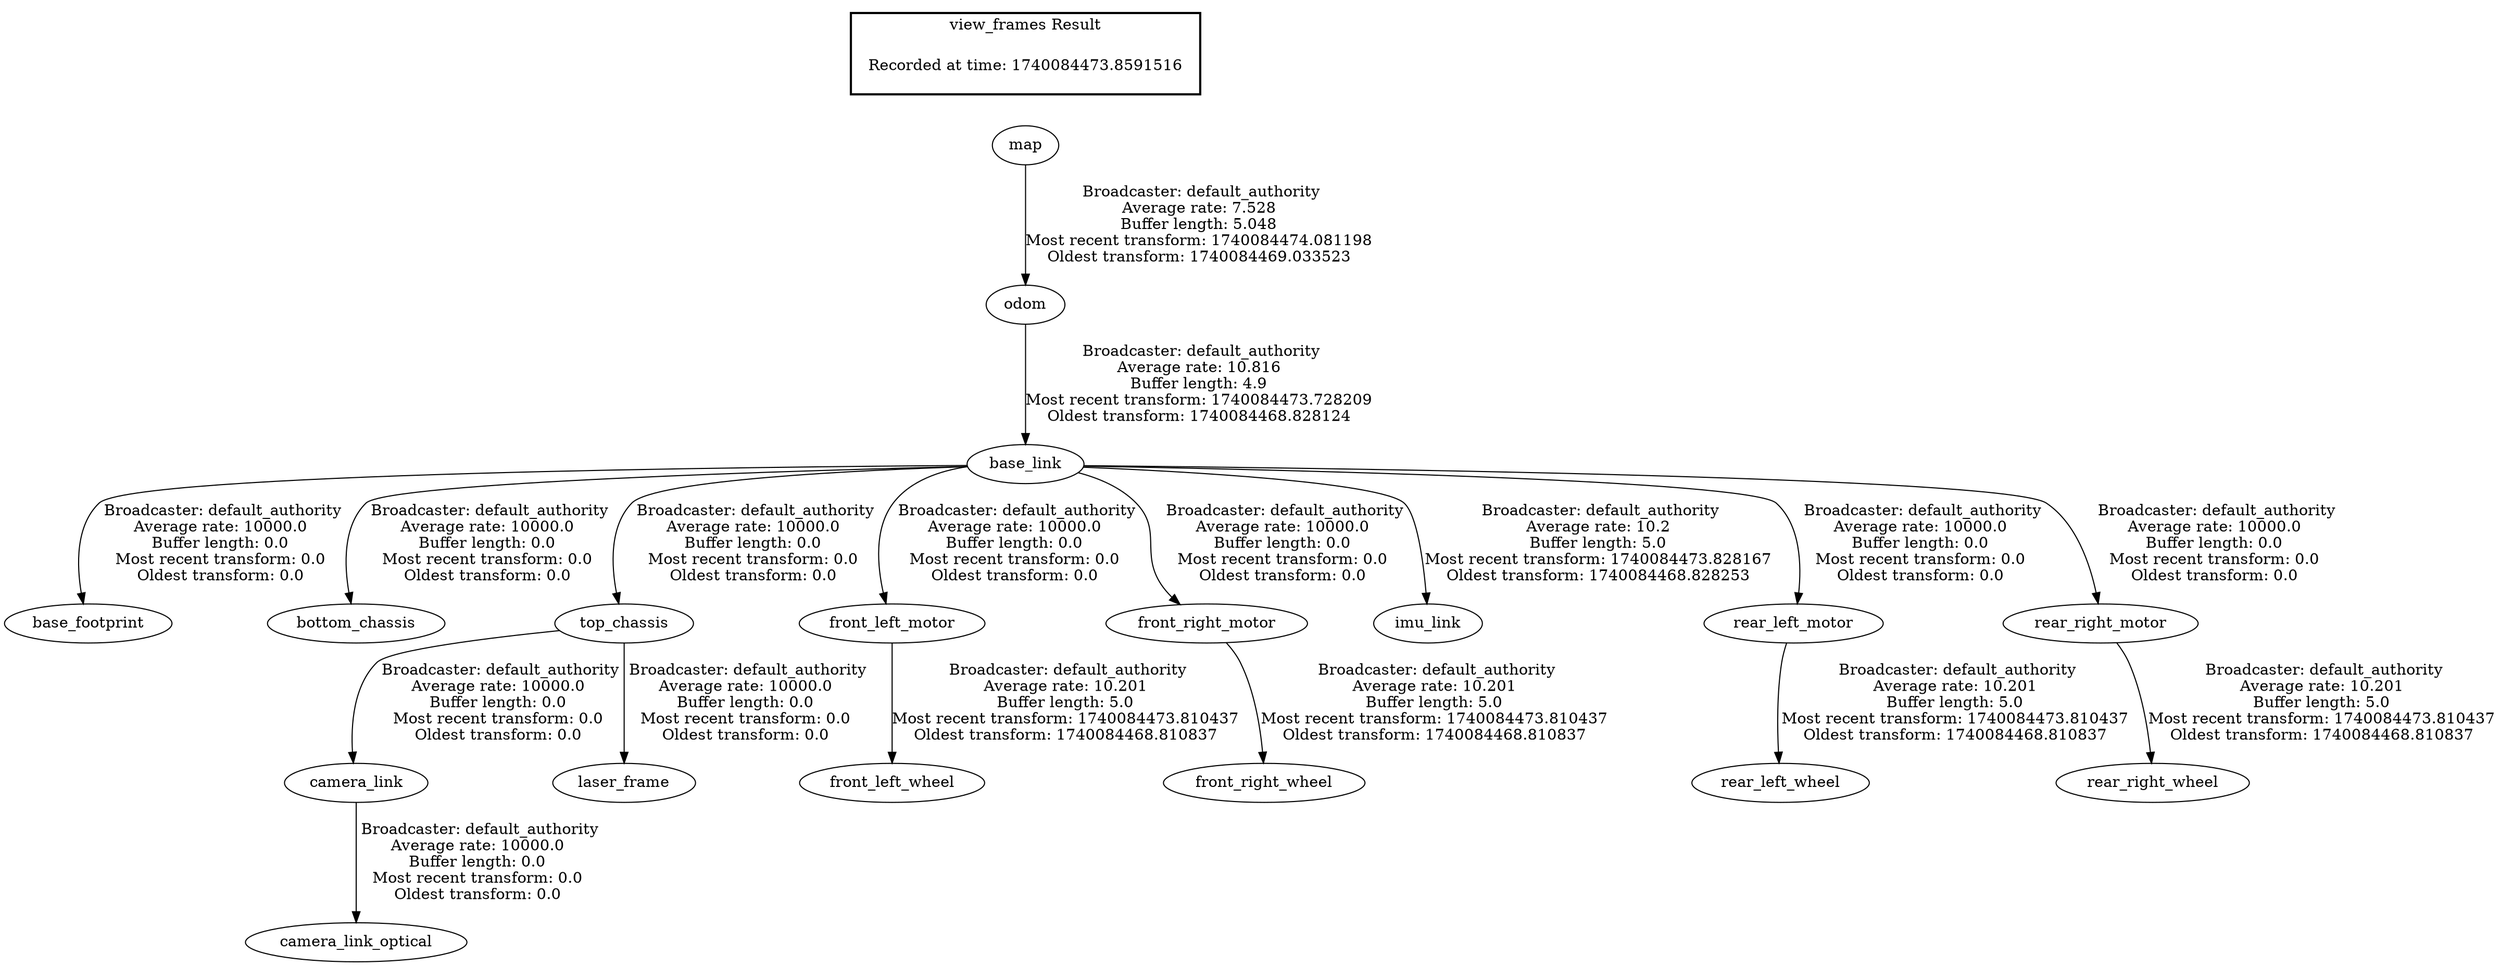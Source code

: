 digraph G {
"map" -> "odom"[label=" Broadcaster: default_authority\nAverage rate: 7.528\nBuffer length: 5.048\nMost recent transform: 1740084474.081198\nOldest transform: 1740084469.033523\n"];
"base_link" -> "base_footprint"[label=" Broadcaster: default_authority\nAverage rate: 10000.0\nBuffer length: 0.0\nMost recent transform: 0.0\nOldest transform: 0.0\n"];
"odom" -> "base_link"[label=" Broadcaster: default_authority\nAverage rate: 10.816\nBuffer length: 4.9\nMost recent transform: 1740084473.728209\nOldest transform: 1740084468.828124\n"];
"base_link" -> "bottom_chassis"[label=" Broadcaster: default_authority\nAverage rate: 10000.0\nBuffer length: 0.0\nMost recent transform: 0.0\nOldest transform: 0.0\n"];
"top_chassis" -> "camera_link"[label=" Broadcaster: default_authority\nAverage rate: 10000.0\nBuffer length: 0.0\nMost recent transform: 0.0\nOldest transform: 0.0\n"];
"base_link" -> "top_chassis"[label=" Broadcaster: default_authority\nAverage rate: 10000.0\nBuffer length: 0.0\nMost recent transform: 0.0\nOldest transform: 0.0\n"];
"camera_link" -> "camera_link_optical"[label=" Broadcaster: default_authority\nAverage rate: 10000.0\nBuffer length: 0.0\nMost recent transform: 0.0\nOldest transform: 0.0\n"];
"base_link" -> "front_left_motor"[label=" Broadcaster: default_authority\nAverage rate: 10000.0\nBuffer length: 0.0\nMost recent transform: 0.0\nOldest transform: 0.0\n"];
"base_link" -> "front_right_motor"[label=" Broadcaster: default_authority\nAverage rate: 10000.0\nBuffer length: 0.0\nMost recent transform: 0.0\nOldest transform: 0.0\n"];
"base_link" -> "imu_link"[label=" Broadcaster: default_authority\nAverage rate: 10.2\nBuffer length: 5.0\nMost recent transform: 1740084473.828167\nOldest transform: 1740084468.828253\n"];
"top_chassis" -> "laser_frame"[label=" Broadcaster: default_authority\nAverage rate: 10000.0\nBuffer length: 0.0\nMost recent transform: 0.0\nOldest transform: 0.0\n"];
"base_link" -> "rear_left_motor"[label=" Broadcaster: default_authority\nAverage rate: 10000.0\nBuffer length: 0.0\nMost recent transform: 0.0\nOldest transform: 0.0\n"];
"base_link" -> "rear_right_motor"[label=" Broadcaster: default_authority\nAverage rate: 10000.0\nBuffer length: 0.0\nMost recent transform: 0.0\nOldest transform: 0.0\n"];
"front_left_motor" -> "front_left_wheel"[label=" Broadcaster: default_authority\nAverage rate: 10.201\nBuffer length: 5.0\nMost recent transform: 1740084473.810437\nOldest transform: 1740084468.810837\n"];
"front_right_motor" -> "front_right_wheel"[label=" Broadcaster: default_authority\nAverage rate: 10.201\nBuffer length: 5.0\nMost recent transform: 1740084473.810437\nOldest transform: 1740084468.810837\n"];
"rear_left_motor" -> "rear_left_wheel"[label=" Broadcaster: default_authority\nAverage rate: 10.201\nBuffer length: 5.0\nMost recent transform: 1740084473.810437\nOldest transform: 1740084468.810837\n"];
"rear_right_motor" -> "rear_right_wheel"[label=" Broadcaster: default_authority\nAverage rate: 10.201\nBuffer length: 5.0\nMost recent transform: 1740084473.810437\nOldest transform: 1740084468.810837\n"];
edge [style=invis];
 subgraph cluster_legend { style=bold; color=black; label ="view_frames Result";
"Recorded at time: 1740084473.8591516"[ shape=plaintext ] ;
}->"map";
}